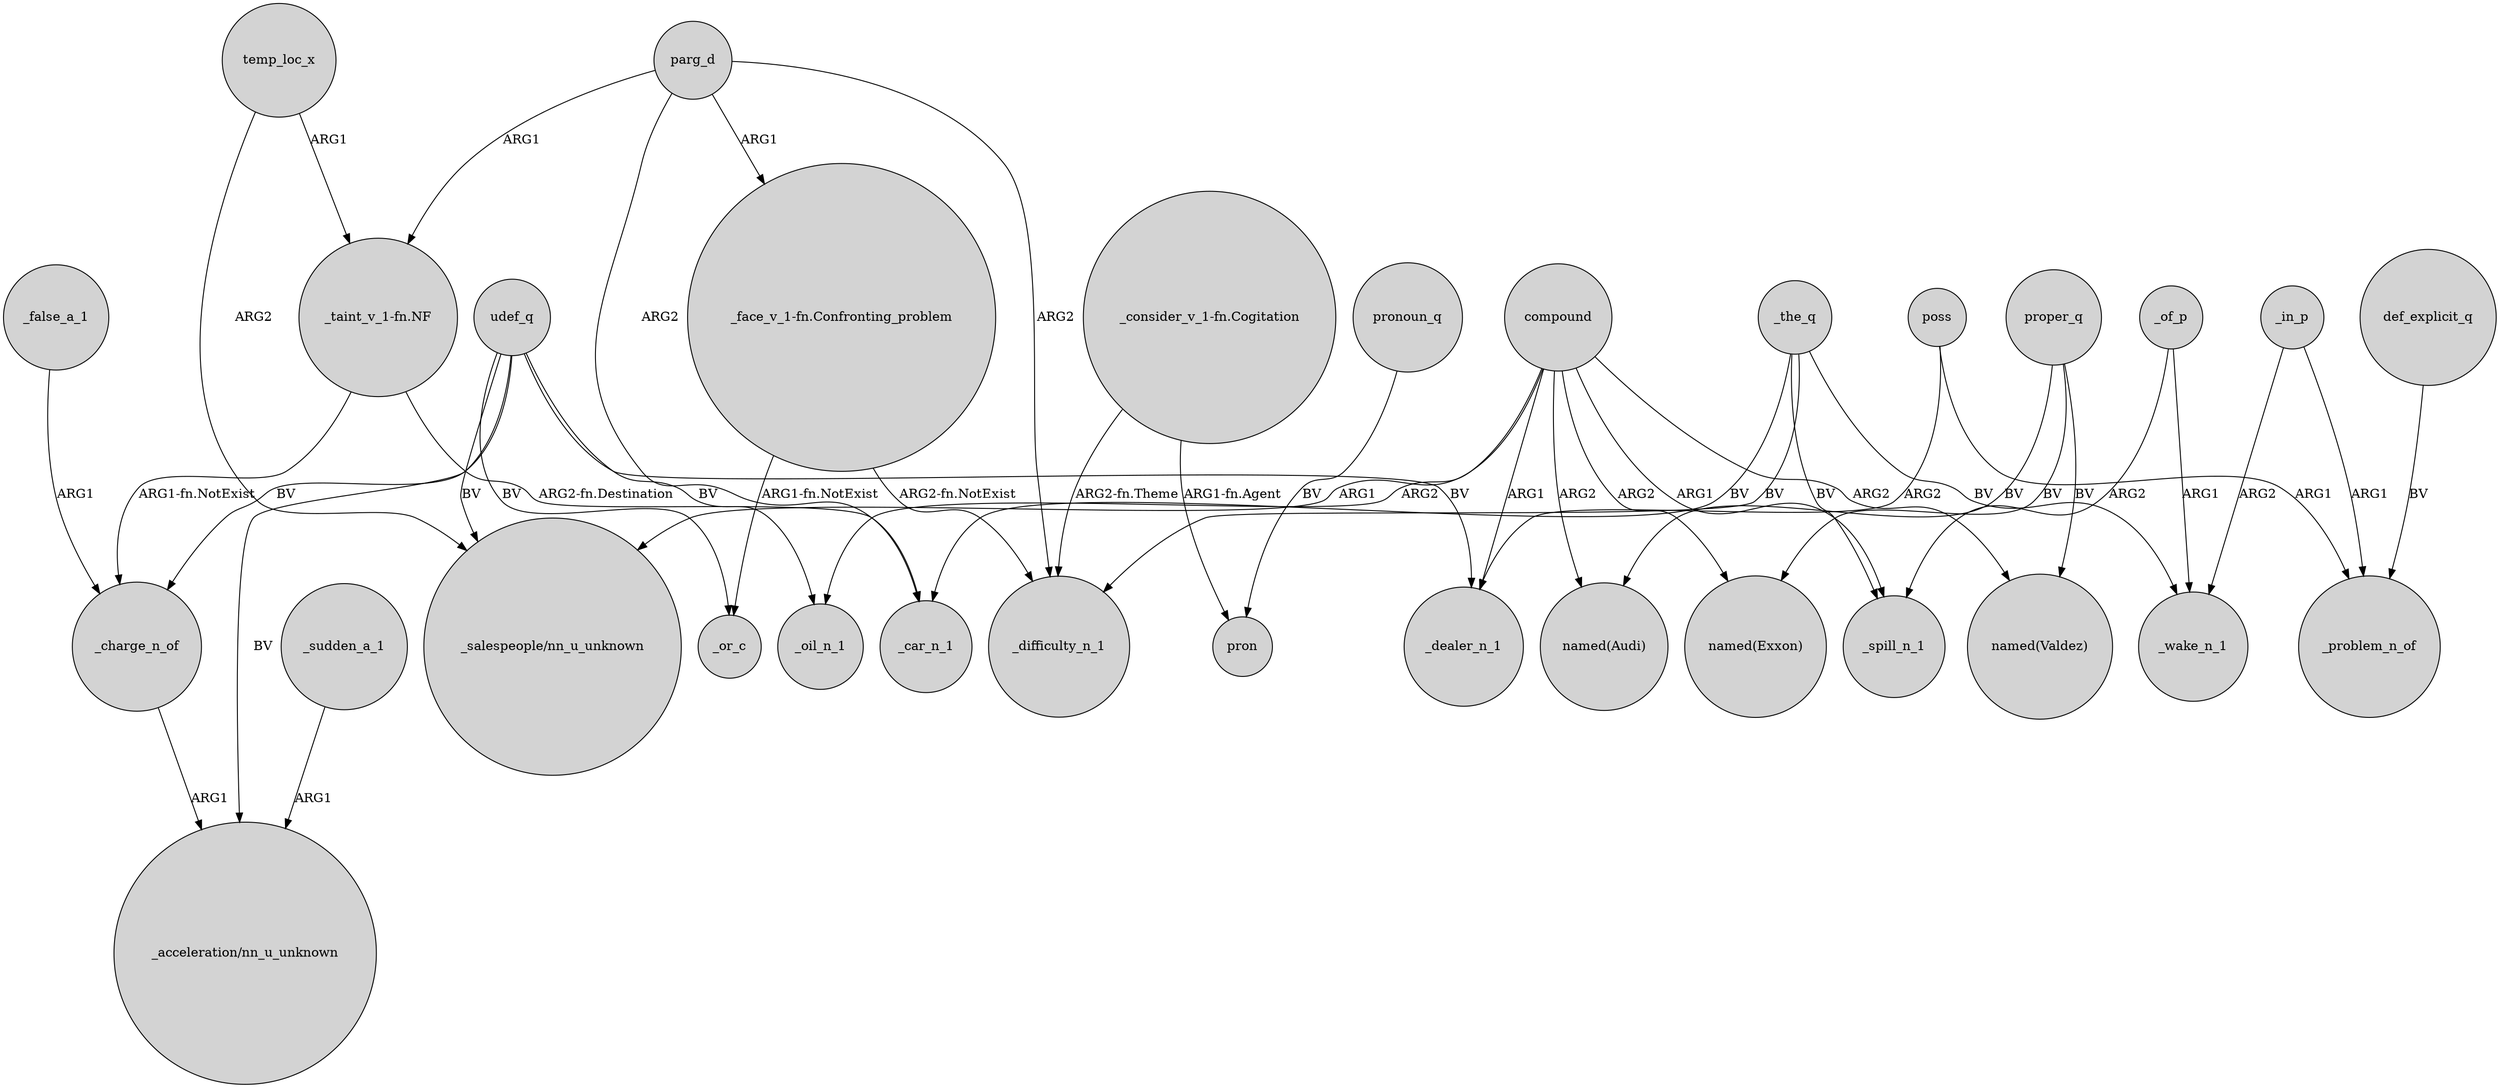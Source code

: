 digraph {
	node [shape=circle style=filled]
	_false_a_1 -> _charge_n_of [label=ARG1]
	compound -> "named(Valdez)" [label=ARG2]
	"_consider_v_1-fn.Cogitation" -> pron [label="ARG1-fn.Agent"]
	udef_q -> "_acceleration/nn_u_unknown" [label=BV]
	"_taint_v_1-fn.NF" -> _charge_n_of [label="ARG1-fn.NotExist"]
	"_consider_v_1-fn.Cogitation" -> _difficulty_n_1 [label="ARG2-fn.Theme"]
	"_taint_v_1-fn.NF" -> _car_n_1 [label="ARG2-fn.Destination"]
	"_face_v_1-fn.Confronting_problem" -> _or_c [label="ARG1-fn.NotExist"]
	_the_q -> _wake_n_1 [label=BV]
	proper_q -> "named(Exxon)" [label=BV]
	compound -> "_salespeople/nn_u_unknown" [label=ARG1]
	_sudden_a_1 -> "_acceleration/nn_u_unknown" [label=ARG1]
	compound -> "named(Exxon)" [label=ARG2]
	poss -> _problem_n_of [label=ARG1]
	compound -> "named(Audi)" [label=ARG2]
	_the_q -> _car_n_1 [label=BV]
	udef_q -> "_salespeople/nn_u_unknown" [label=BV]
	compound -> _dealer_n_1 [label=ARG1]
	proper_q -> "named(Audi)" [label=BV]
	udef_q -> _or_c [label=BV]
	temp_loc_x -> "_taint_v_1-fn.NF" [label=ARG1]
	udef_q -> _charge_n_of [label=BV]
	_in_p -> _problem_n_of [label=ARG1]
	compound -> _spill_n_1 [label=ARG1]
	parg_d -> "_face_v_1-fn.Confronting_problem" [label=ARG1]
	pronoun_q -> pron [label=BV]
	compound -> _oil_n_1 [label=ARG2]
	temp_loc_x -> "_salespeople/nn_u_unknown" [label=ARG2]
	def_explicit_q -> _problem_n_of [label=BV]
	_of_p -> _wake_n_1 [label=ARG1]
	_in_p -> _wake_n_1 [label=ARG2]
	parg_d -> _car_n_1 [label=ARG2]
	"_face_v_1-fn.Confronting_problem" -> _difficulty_n_1 [label="ARG2-fn.NotExist"]
	poss -> _dealer_n_1 [label=ARG2]
	_the_q -> _spill_n_1 [label=BV]
	_of_p -> _spill_n_1 [label=ARG2]
	parg_d -> _difficulty_n_1 [label=ARG2]
	udef_q -> _oil_n_1 [label=BV]
	_charge_n_of -> "_acceleration/nn_u_unknown" [label=ARG1]
	udef_q -> _dealer_n_1 [label=BV]
	parg_d -> "_taint_v_1-fn.NF" [label=ARG1]
	proper_q -> "named(Valdez)" [label=BV]
	_the_q -> _difficulty_n_1 [label=BV]
}
